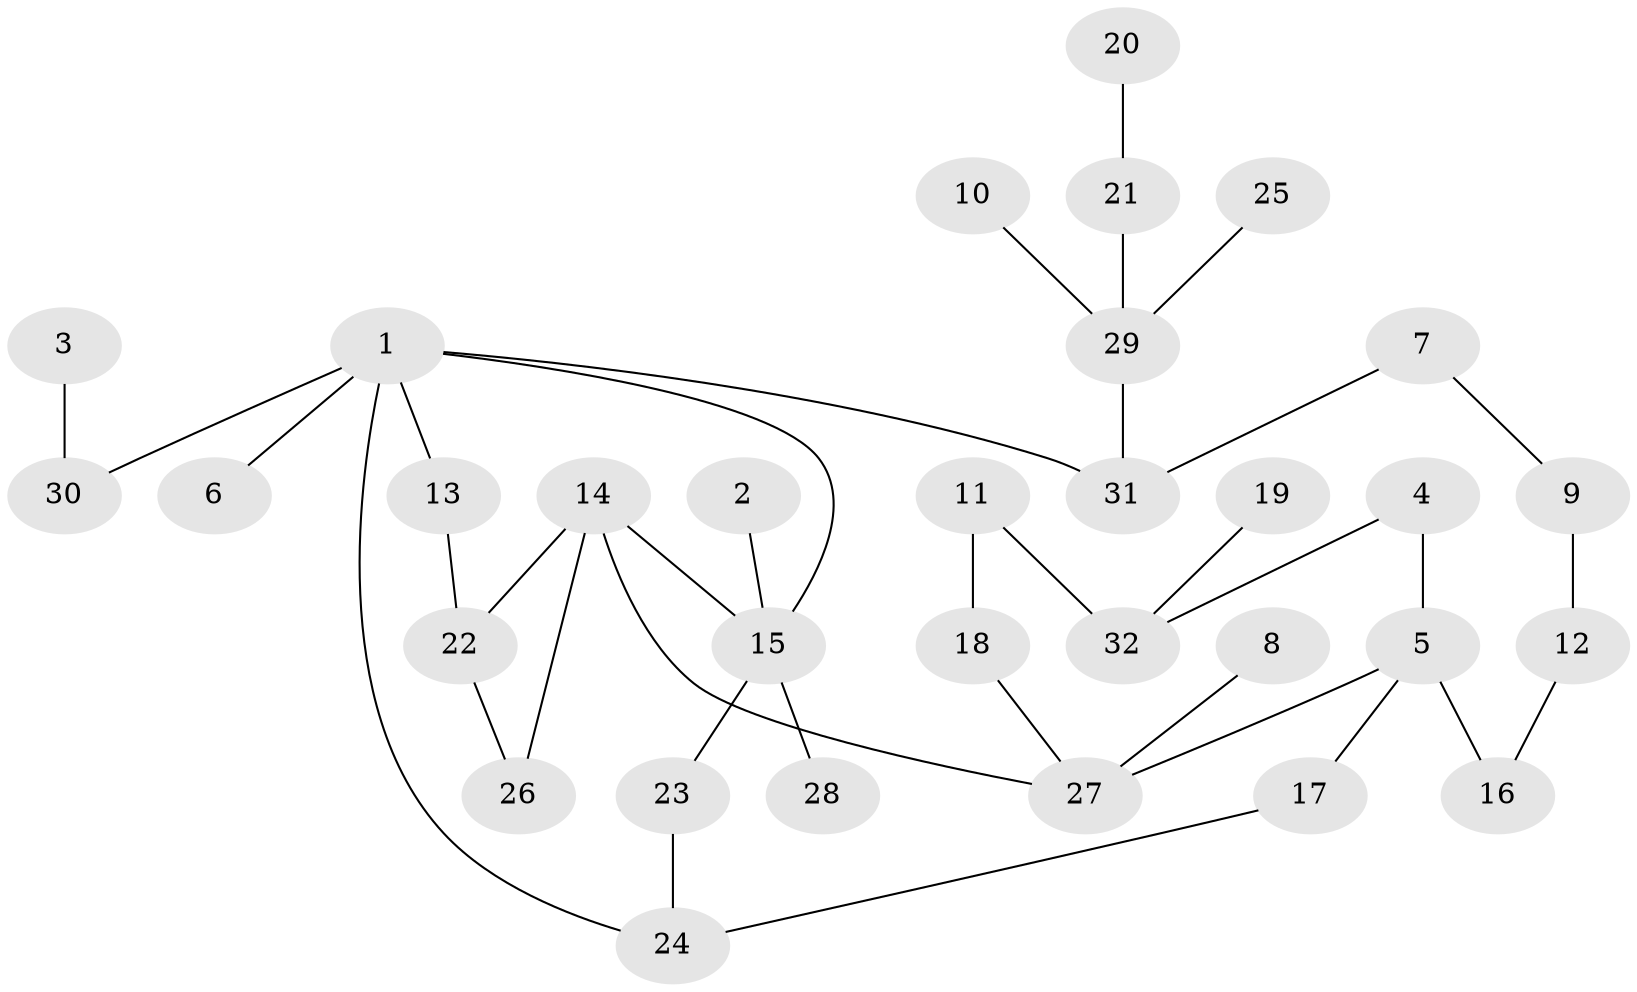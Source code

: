 // original degree distribution, {7: 0.009523809523809525, 5: 0.05714285714285714, 4: 0.05714285714285714, 3: 0.13333333333333333, 2: 0.3238095238095238, 6: 0.009523809523809525, 1: 0.4095238095238095}
// Generated by graph-tools (version 1.1) at 2025/35/03/04/25 23:35:59]
// undirected, 32 vertices, 37 edges
graph export_dot {
  node [color=gray90,style=filled];
  1;
  2;
  3;
  4;
  5;
  6;
  7;
  8;
  9;
  10;
  11;
  12;
  13;
  14;
  15;
  16;
  17;
  18;
  19;
  20;
  21;
  22;
  23;
  24;
  25;
  26;
  27;
  28;
  29;
  30;
  31;
  32;
  1 -- 6 [weight=1.0];
  1 -- 13 [weight=1.0];
  1 -- 15 [weight=1.0];
  1 -- 24 [weight=1.0];
  1 -- 30 [weight=1.0];
  1 -- 31 [weight=1.0];
  2 -- 15 [weight=1.0];
  3 -- 30 [weight=1.0];
  4 -- 5 [weight=1.0];
  4 -- 32 [weight=1.0];
  5 -- 16 [weight=1.0];
  5 -- 17 [weight=1.0];
  5 -- 27 [weight=1.0];
  7 -- 9 [weight=1.0];
  7 -- 31 [weight=1.0];
  8 -- 27 [weight=1.0];
  9 -- 12 [weight=1.0];
  10 -- 29 [weight=1.0];
  11 -- 18 [weight=1.0];
  11 -- 32 [weight=1.0];
  12 -- 16 [weight=1.0];
  13 -- 22 [weight=1.0];
  14 -- 15 [weight=1.0];
  14 -- 22 [weight=1.0];
  14 -- 26 [weight=1.0];
  14 -- 27 [weight=1.0];
  15 -- 23 [weight=1.0];
  15 -- 28 [weight=1.0];
  17 -- 24 [weight=1.0];
  18 -- 27 [weight=1.0];
  19 -- 32 [weight=1.0];
  20 -- 21 [weight=1.0];
  21 -- 29 [weight=1.0];
  22 -- 26 [weight=1.0];
  23 -- 24 [weight=1.0];
  25 -- 29 [weight=1.0];
  29 -- 31 [weight=1.0];
}
